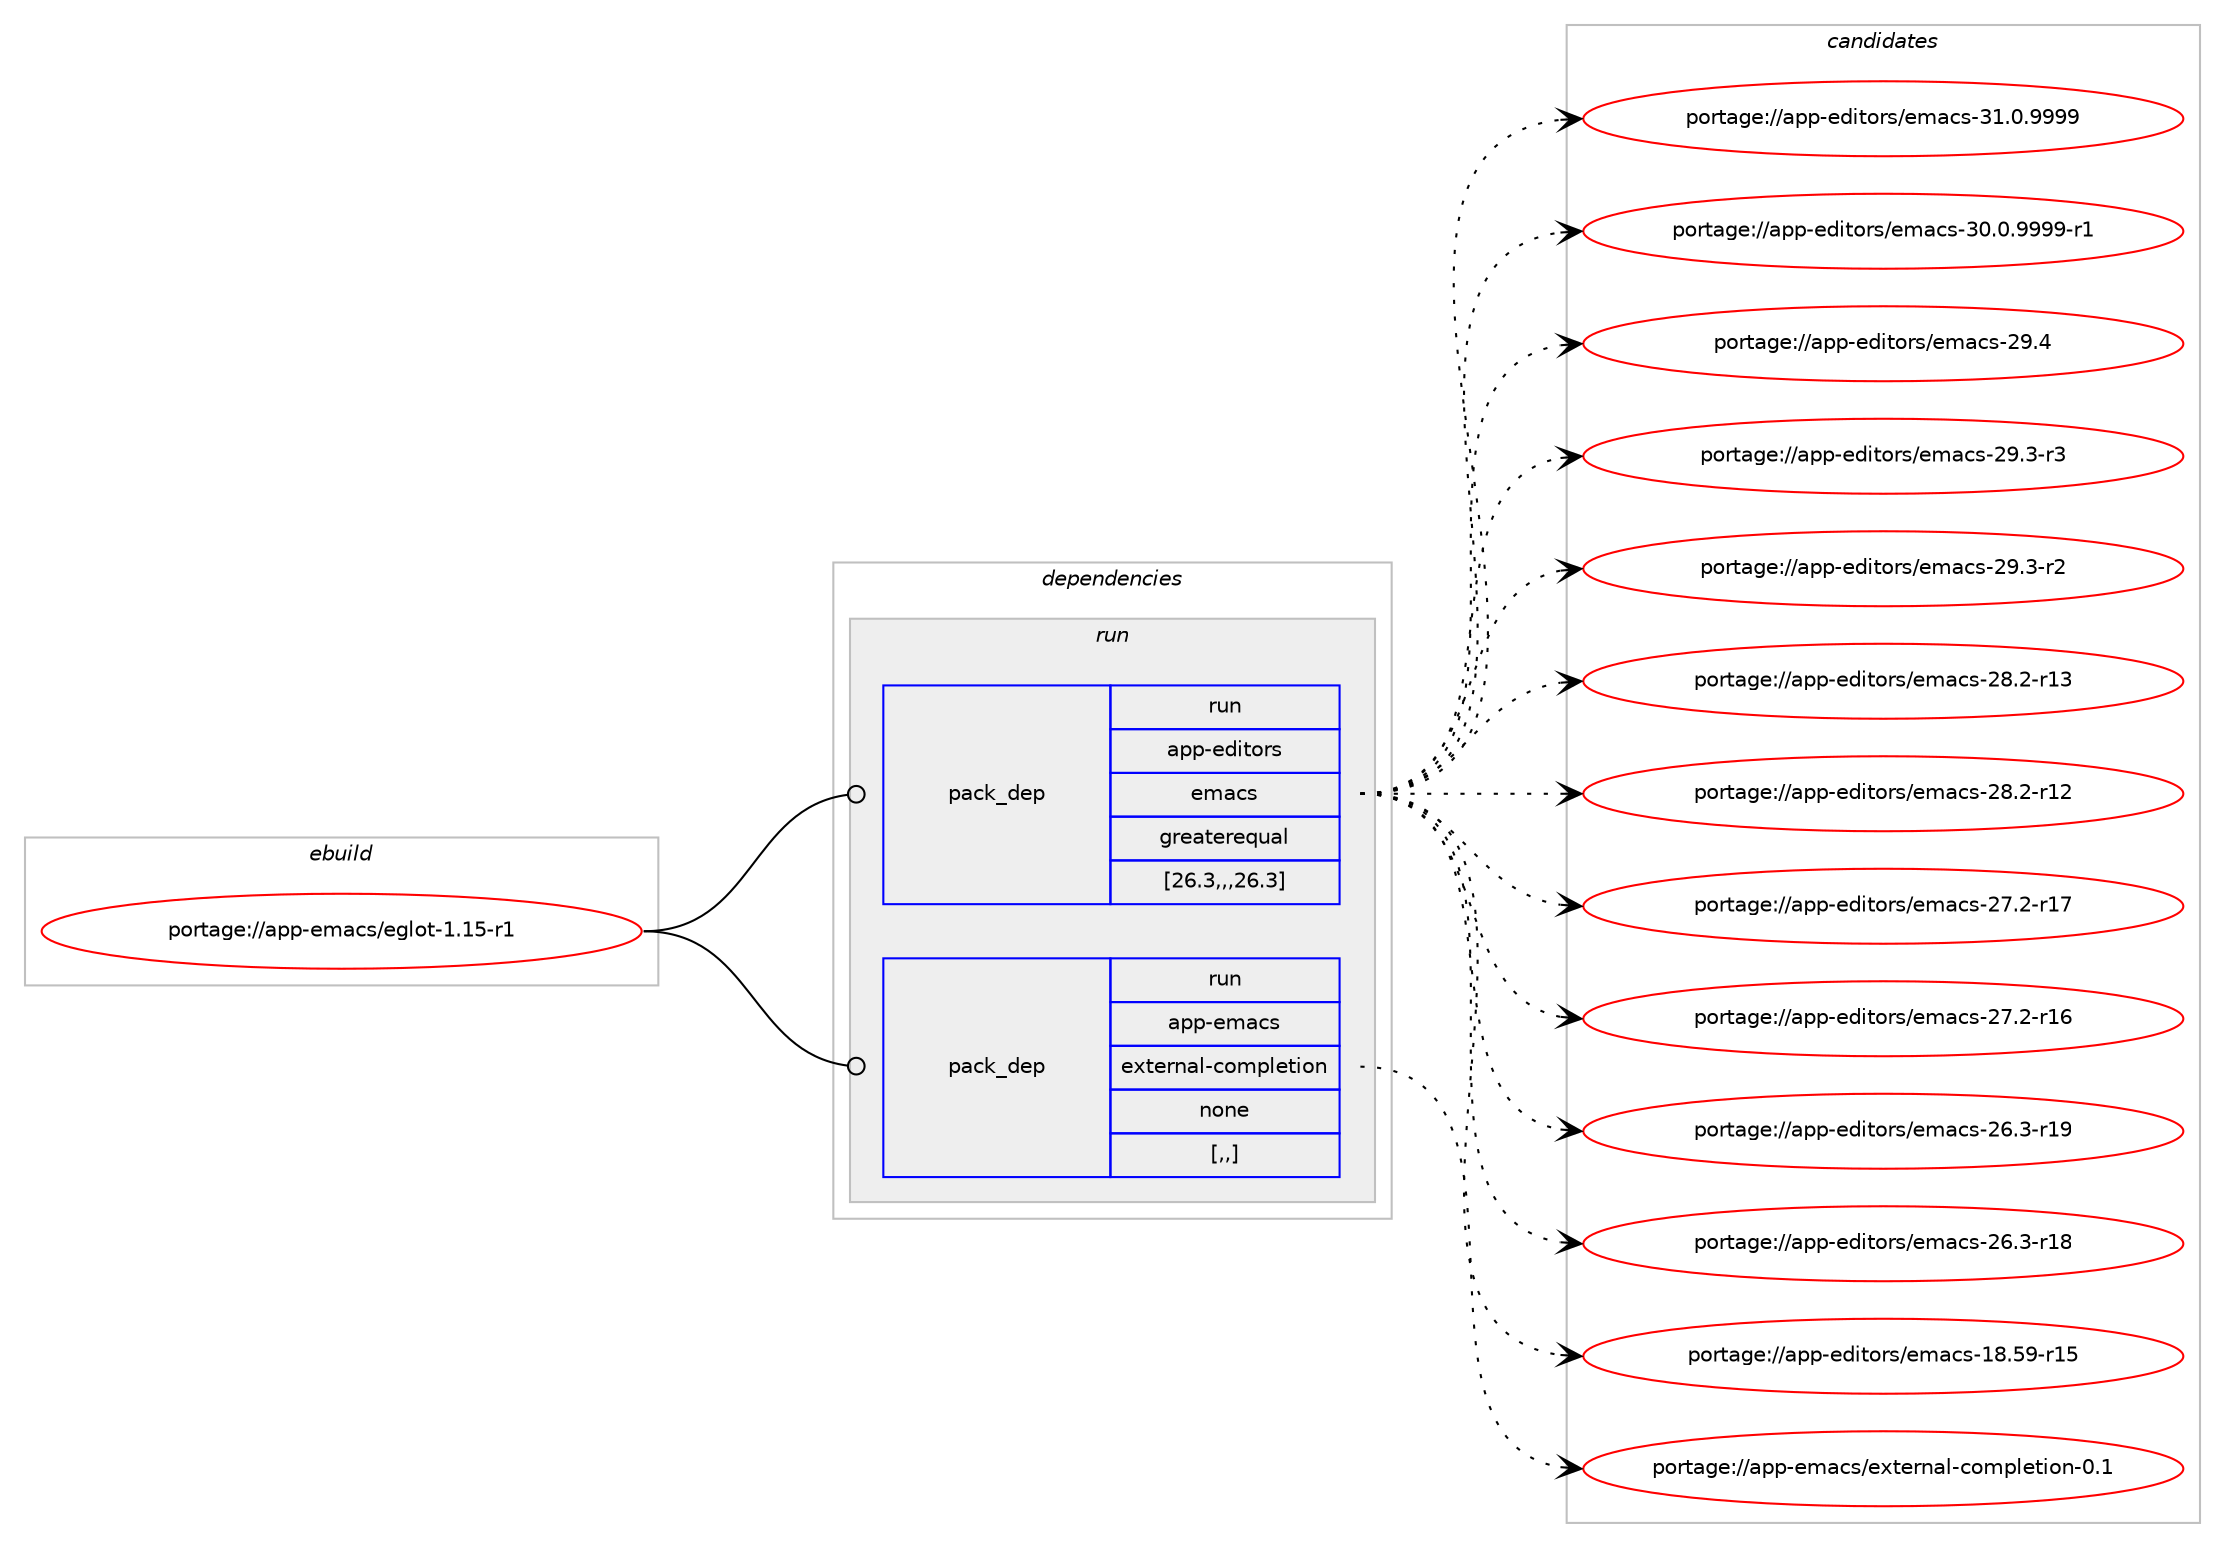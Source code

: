 digraph prolog {

# *************
# Graph options
# *************

newrank=true;
concentrate=true;
compound=true;
graph [rankdir=LR,fontname=Helvetica,fontsize=10,ranksep=1.5];#, ranksep=2.5, nodesep=0.2];
edge  [arrowhead=vee];
node  [fontname=Helvetica,fontsize=10];

# **********
# The ebuild
# **********

subgraph cluster_leftcol {
color=gray;
label=<<i>ebuild</i>>;
id [label="portage://app-emacs/eglot-1.15-r1", color=red, width=4, href="../app-emacs/eglot-1.15-r1.svg"];
}

# ****************
# The dependencies
# ****************

subgraph cluster_midcol {
color=gray;
label=<<i>dependencies</i>>;
subgraph cluster_compile {
fillcolor="#eeeeee";
style=filled;
label=<<i>compile</i>>;
}
subgraph cluster_compileandrun {
fillcolor="#eeeeee";
style=filled;
label=<<i>compile and run</i>>;
}
subgraph cluster_run {
fillcolor="#eeeeee";
style=filled;
label=<<i>run</i>>;
subgraph pack16253 {
dependency22548 [label=<<TABLE BORDER="0" CELLBORDER="1" CELLSPACING="0" CELLPADDING="4" WIDTH="220"><TR><TD ROWSPAN="6" CELLPADDING="30">pack_dep</TD></TR><TR><TD WIDTH="110">run</TD></TR><TR><TD>app-editors</TD></TR><TR><TD>emacs</TD></TR><TR><TD>greaterequal</TD></TR><TR><TD>[26.3,,,26.3]</TD></TR></TABLE>>, shape=none, color=blue];
}
id:e -> dependency22548:w [weight=20,style="solid",arrowhead="odot"];
subgraph pack16254 {
dependency22549 [label=<<TABLE BORDER="0" CELLBORDER="1" CELLSPACING="0" CELLPADDING="4" WIDTH="220"><TR><TD ROWSPAN="6" CELLPADDING="30">pack_dep</TD></TR><TR><TD WIDTH="110">run</TD></TR><TR><TD>app-emacs</TD></TR><TR><TD>external-completion</TD></TR><TR><TD>none</TD></TR><TR><TD>[,,]</TD></TR></TABLE>>, shape=none, color=blue];
}
id:e -> dependency22549:w [weight=20,style="solid",arrowhead="odot"];
}
}

# **************
# The candidates
# **************

subgraph cluster_choices {
rank=same;
color=gray;
label=<<i>candidates</i>>;

subgraph choice16253 {
color=black;
nodesep=1;
choice971121124510110010511611111411547101109979911545514946484657575757 [label="portage://app-editors/emacs-31.0.9999", color=red, width=4,href="../app-editors/emacs-31.0.9999.svg"];
choice9711211245101100105116111114115471011099799115455148464846575757574511449 [label="portage://app-editors/emacs-30.0.9999-r1", color=red, width=4,href="../app-editors/emacs-30.0.9999-r1.svg"];
choice97112112451011001051161111141154710110997991154550574652 [label="portage://app-editors/emacs-29.4", color=red, width=4,href="../app-editors/emacs-29.4.svg"];
choice971121124510110010511611111411547101109979911545505746514511451 [label="portage://app-editors/emacs-29.3-r3", color=red, width=4,href="../app-editors/emacs-29.3-r3.svg"];
choice971121124510110010511611111411547101109979911545505746514511450 [label="portage://app-editors/emacs-29.3-r2", color=red, width=4,href="../app-editors/emacs-29.3-r2.svg"];
choice97112112451011001051161111141154710110997991154550564650451144951 [label="portage://app-editors/emacs-28.2-r13", color=red, width=4,href="../app-editors/emacs-28.2-r13.svg"];
choice97112112451011001051161111141154710110997991154550564650451144950 [label="portage://app-editors/emacs-28.2-r12", color=red, width=4,href="../app-editors/emacs-28.2-r12.svg"];
choice97112112451011001051161111141154710110997991154550554650451144955 [label="portage://app-editors/emacs-27.2-r17", color=red, width=4,href="../app-editors/emacs-27.2-r17.svg"];
choice97112112451011001051161111141154710110997991154550554650451144954 [label="portage://app-editors/emacs-27.2-r16", color=red, width=4,href="../app-editors/emacs-27.2-r16.svg"];
choice97112112451011001051161111141154710110997991154550544651451144957 [label="portage://app-editors/emacs-26.3-r19", color=red, width=4,href="../app-editors/emacs-26.3-r19.svg"];
choice97112112451011001051161111141154710110997991154550544651451144956 [label="portage://app-editors/emacs-26.3-r18", color=red, width=4,href="../app-editors/emacs-26.3-r18.svg"];
choice9711211245101100105116111114115471011099799115454956465357451144953 [label="portage://app-editors/emacs-18.59-r15", color=red, width=4,href="../app-editors/emacs-18.59-r15.svg"];
dependency22548:e -> choice971121124510110010511611111411547101109979911545514946484657575757:w [style=dotted,weight="100"];
dependency22548:e -> choice9711211245101100105116111114115471011099799115455148464846575757574511449:w [style=dotted,weight="100"];
dependency22548:e -> choice97112112451011001051161111141154710110997991154550574652:w [style=dotted,weight="100"];
dependency22548:e -> choice971121124510110010511611111411547101109979911545505746514511451:w [style=dotted,weight="100"];
dependency22548:e -> choice971121124510110010511611111411547101109979911545505746514511450:w [style=dotted,weight="100"];
dependency22548:e -> choice97112112451011001051161111141154710110997991154550564650451144951:w [style=dotted,weight="100"];
dependency22548:e -> choice97112112451011001051161111141154710110997991154550564650451144950:w [style=dotted,weight="100"];
dependency22548:e -> choice97112112451011001051161111141154710110997991154550554650451144955:w [style=dotted,weight="100"];
dependency22548:e -> choice97112112451011001051161111141154710110997991154550554650451144954:w [style=dotted,weight="100"];
dependency22548:e -> choice97112112451011001051161111141154710110997991154550544651451144957:w [style=dotted,weight="100"];
dependency22548:e -> choice97112112451011001051161111141154710110997991154550544651451144956:w [style=dotted,weight="100"];
dependency22548:e -> choice9711211245101100105116111114115471011099799115454956465357451144953:w [style=dotted,weight="100"];
}
subgraph choice16254 {
color=black;
nodesep=1;
choice971121124510110997991154710112011610111411097108459911110911210810111610511111045484649 [label="portage://app-emacs/external-completion-0.1", color=red, width=4,href="../app-emacs/external-completion-0.1.svg"];
dependency22549:e -> choice971121124510110997991154710112011610111411097108459911110911210810111610511111045484649:w [style=dotted,weight="100"];
}
}

}
